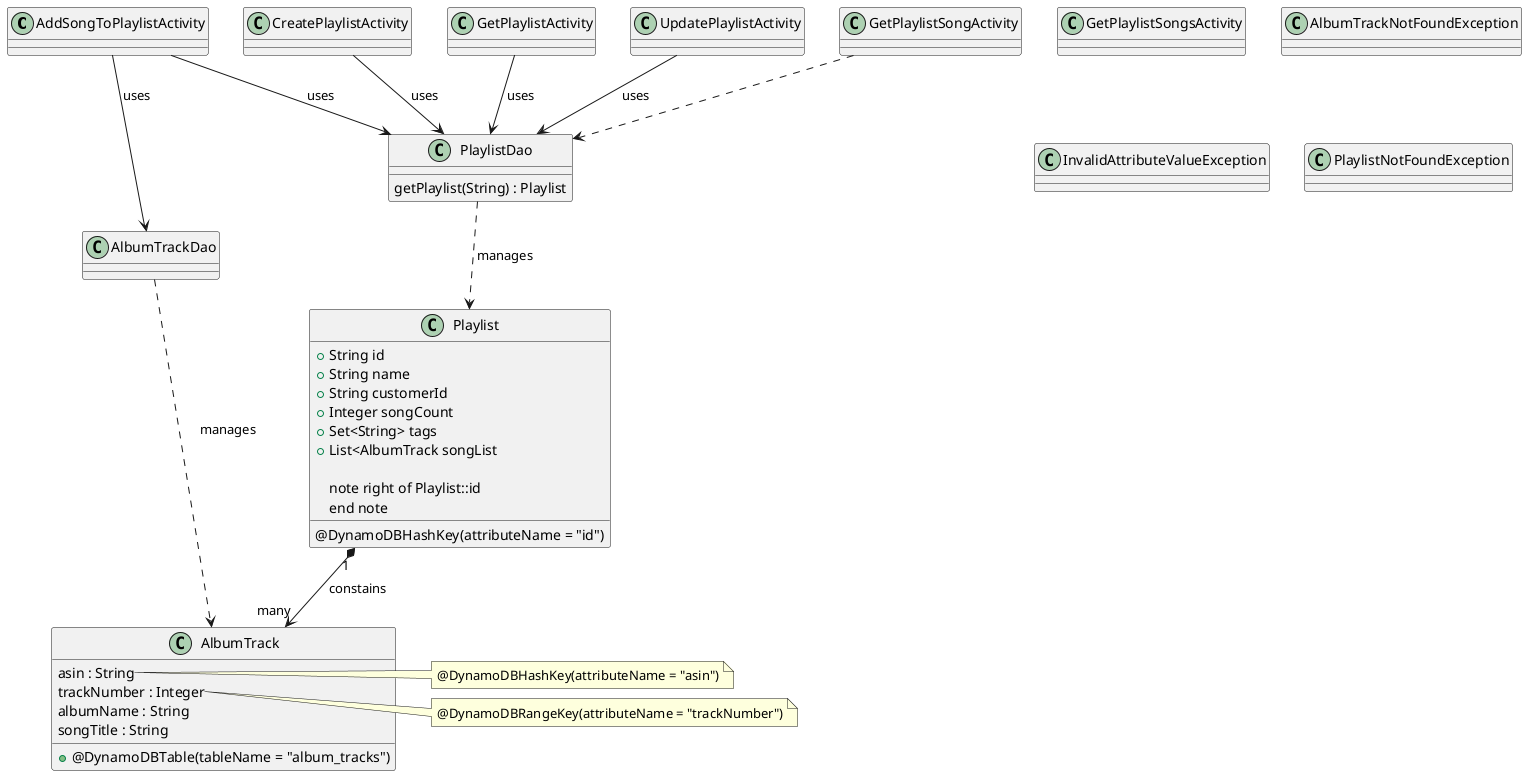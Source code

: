 @startuml

' Activity Classes
class AddSongToPlaylistActivity {
}
class CreatePlaylistActivity {
}
class GetPlaylistActivity {
}
class GetPlaylistSongsActivity {
}
class UpdatePlaylistActivity {
}

' DAO Classes
class AlbumTrackDao {
}
class PlaylistDao {
    getPlaylist(String) : Playlist
}

' Exception Classes
class AlbumTrackNotFoundException {
}
class InvalidAttributeValueException {
}
class PlaylistNotFoundException {
}

' DynamoDB Model Classes
class AlbumTrack {
    asin : String
    trackNumber : Integer
    albumName : String
    songTitle : String
}

note right of AlbumTrack::asin
    @DynamoDBHashKey(attributeName = "asin")
end note
note right of AlbumTrack::trackNumber
    @DynamoDBRangeKey(attributeName = "trackNumber")
end note
AlbumTrack : +@DynamoDBTable(tableName = "album_tracks")

class Playlist {
  +String id
  +String name
  +String customerId
  +Integer songCount
  +Set<String> tags
  +List<AlbumTrack songList

  note right of Playlist::id
      @DynamoDBHashKey(attributeName = "id")
  end note
}

' Relationships
CreatePlaylistActivity --> PlaylistDao : uses
GetPlaylistActivity --> PlaylistDao : uses
AddSongToPlaylistActivity --> AlbumTrackDao : uses
AddSongToPlaylistActivity --> PlaylistDao : uses
UpdatePlaylistActivity --> PlaylistDao : uses
AlbumTrackDao ..> AlbumTrack : "manages"
PlaylistDao ..> Playlist : "manages"
Playlist "1" *--> "many" AlbumTrack : constains
GetPlaylistSongActivity ..> PlaylistDao

@enduml

